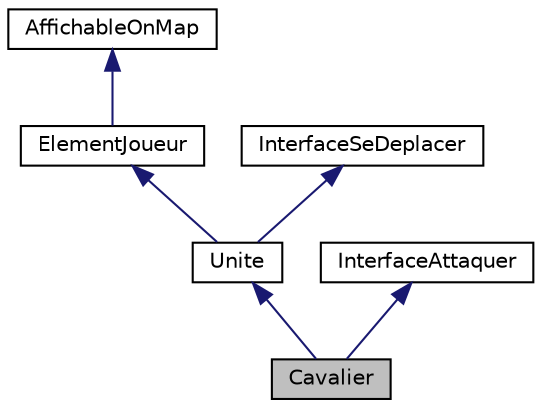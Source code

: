 digraph "Cavalier"
{
 // LATEX_PDF_SIZE
  edge [fontname="Helvetica",fontsize="10",labelfontname="Helvetica",labelfontsize="10"];
  node [fontname="Helvetica",fontsize="10",shape=record];
  Node1 [label="Cavalier",height=0.2,width=0.4,color="black", fillcolor="grey75", style="filled", fontcolor="black",tooltip=" "];
  Node2 -> Node1 [dir="back",color="midnightblue",fontsize="10",style="solid",fontname="Helvetica"];
  Node2 [label="Unite",height=0.2,width=0.4,color="black", fillcolor="white", style="filled",URL="$class_unite.html",tooltip=" "];
  Node3 -> Node2 [dir="back",color="midnightblue",fontsize="10",style="solid",fontname="Helvetica"];
  Node3 [label="ElementJoueur",height=0.2,width=0.4,color="black", fillcolor="white", style="filled",URL="$class_element_joueur.html",tooltip=" "];
  Node4 -> Node3 [dir="back",color="midnightblue",fontsize="10",style="solid",fontname="Helvetica"];
  Node4 [label="AffichableOnMap",height=0.2,width=0.4,color="black", fillcolor="white", style="filled",URL="$class_affichable_on_map.html",tooltip=" "];
  Node5 -> Node2 [dir="back",color="midnightblue",fontsize="10",style="solid",fontname="Helvetica"];
  Node5 [label="InterfaceSeDeplacer",height=0.2,width=0.4,color="black", fillcolor="white", style="filled",URL="$class_interface_se_deplacer.html",tooltip=" "];
  Node6 -> Node1 [dir="back",color="midnightblue",fontsize="10",style="solid",fontname="Helvetica"];
  Node6 [label="InterfaceAttaquer",height=0.2,width=0.4,color="black", fillcolor="white", style="filled",URL="$class_interface_attaquer.html",tooltip=" "];
}

